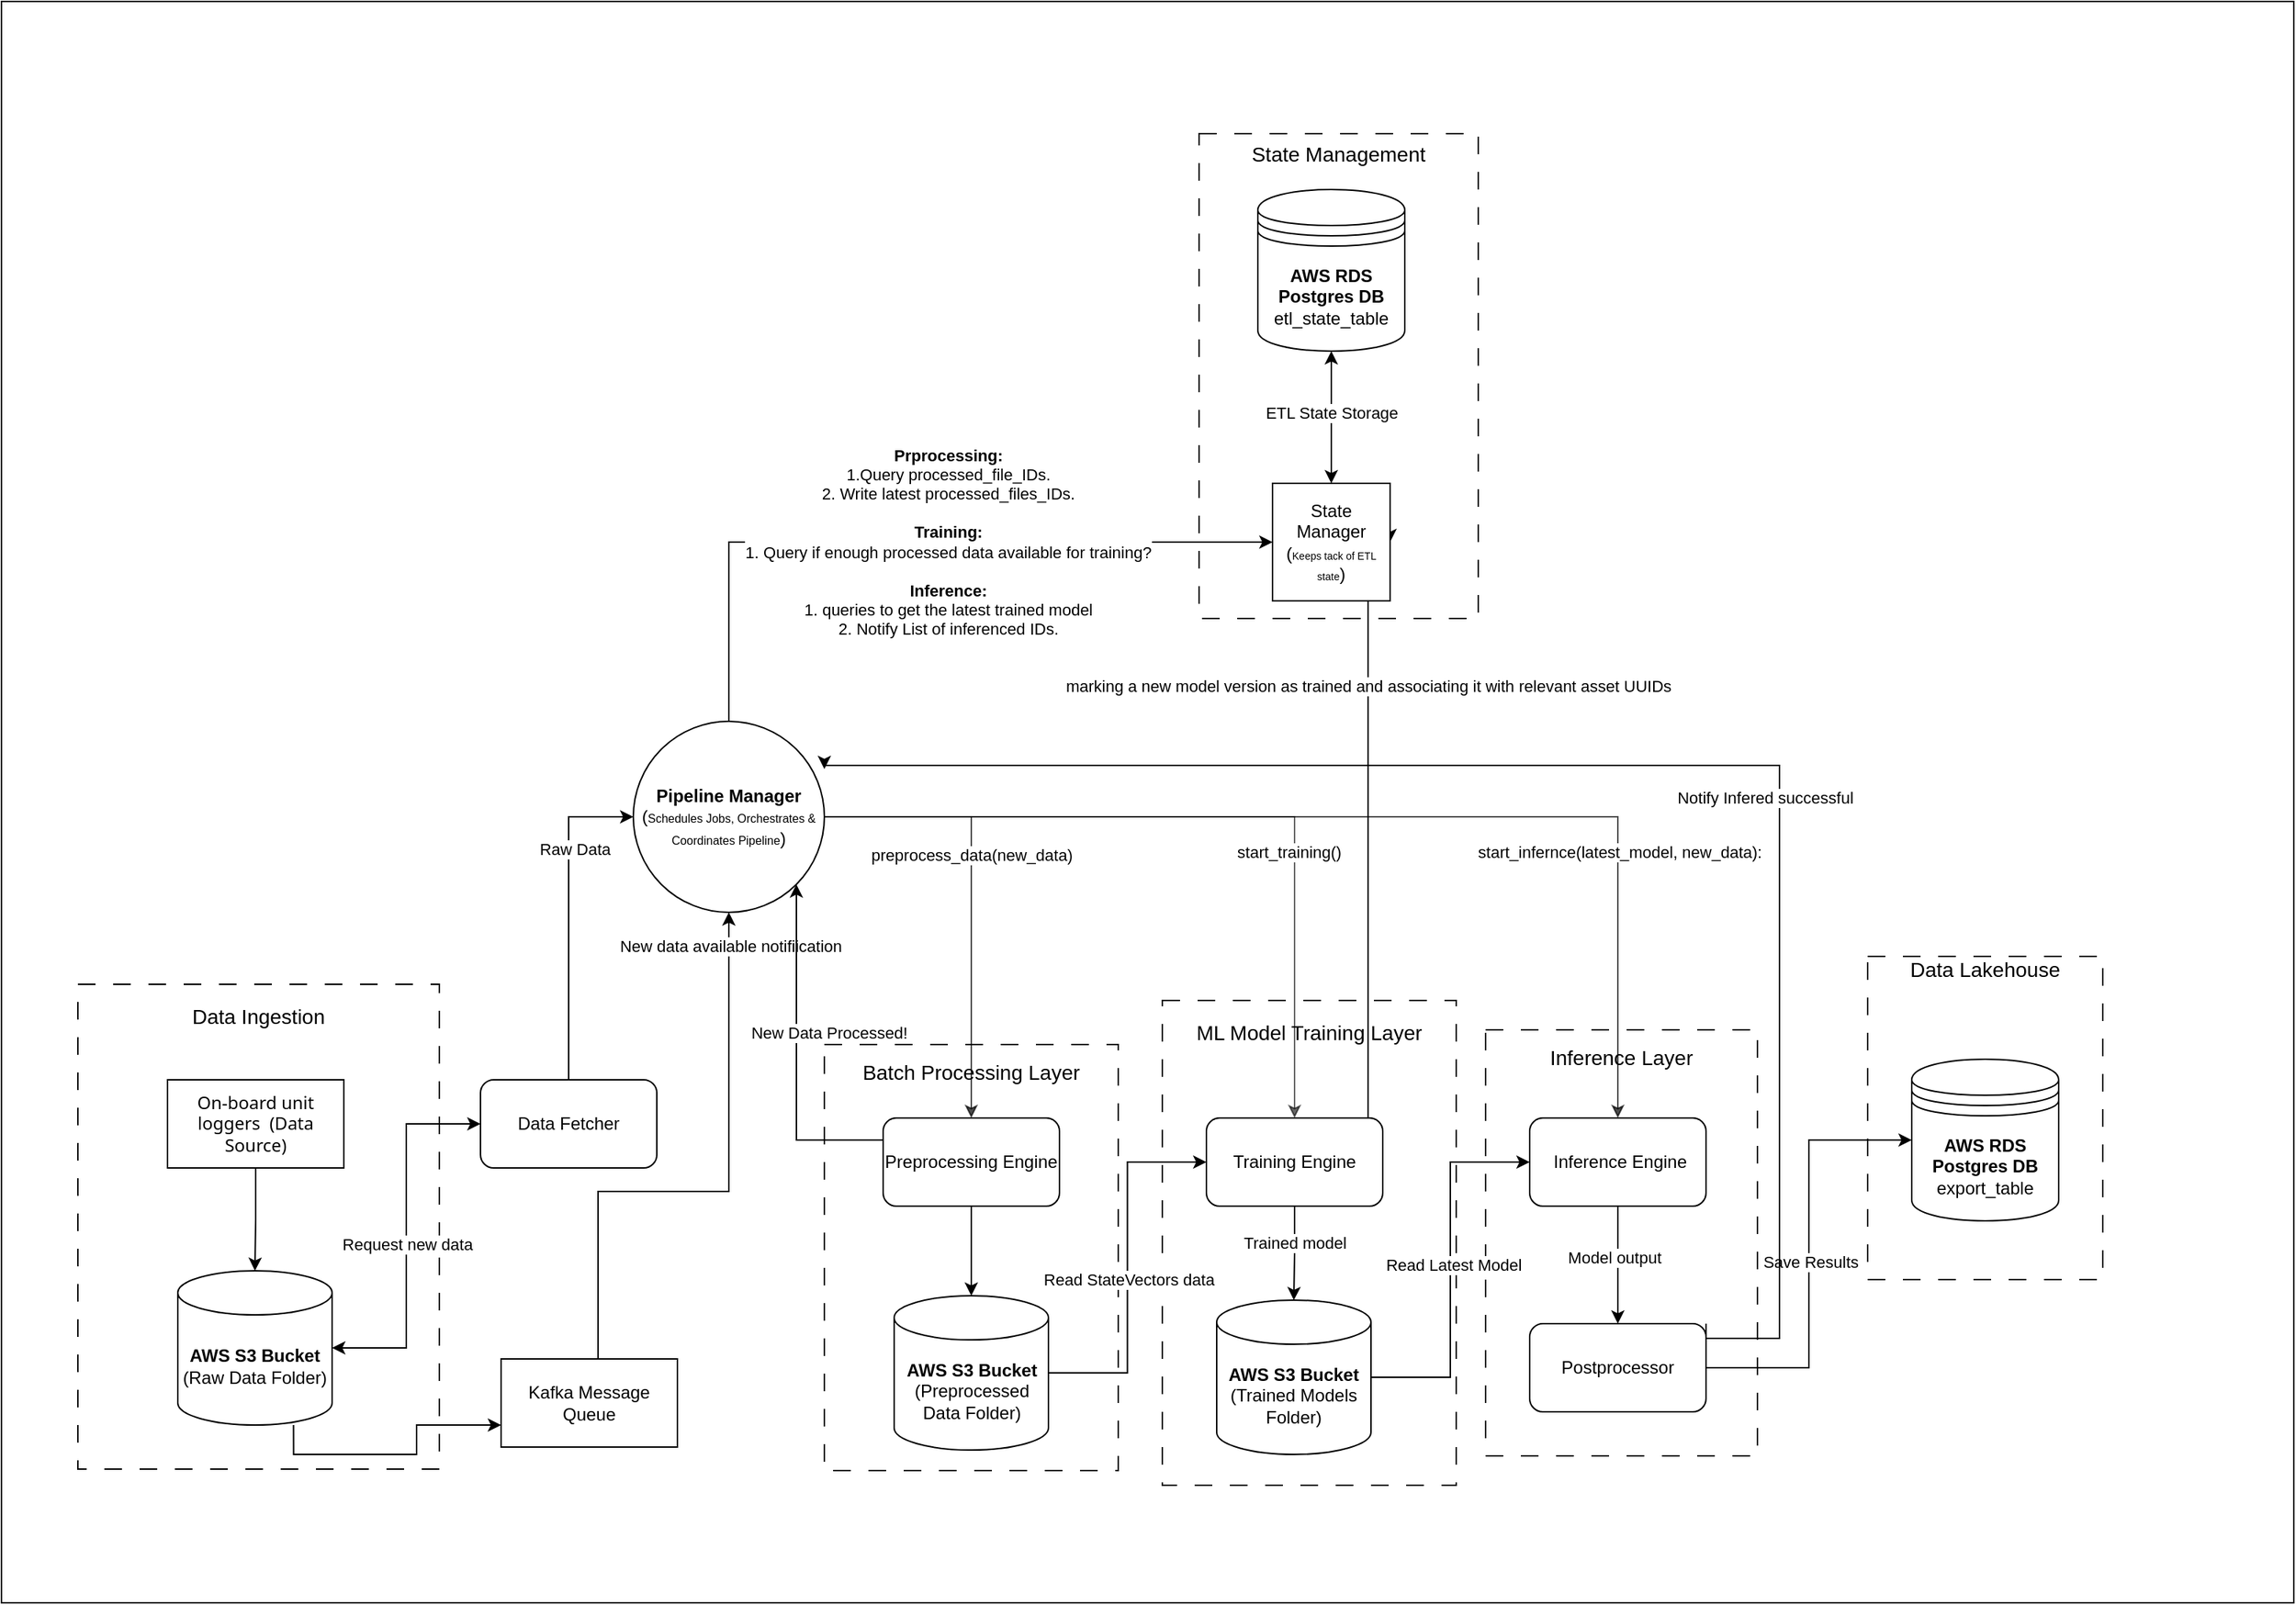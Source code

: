 <mxfile version="22.0.8" type="device">
  <diagram name="Page-1" id="5Zid5eUr49LPNto3jNUf">
    <mxGraphModel dx="1281" dy="1459" grid="1" gridSize="10" guides="1" tooltips="1" connect="1" arrows="1" fold="1" page="1" pageScale="1" pageWidth="827" pageHeight="1169" math="0" shadow="0">
      <root>
        <mxCell id="0" />
        <mxCell id="1" parent="0" />
        <mxCell id="Us4isVm1REwz6PQovXvu-9" value="" style="rounded=0;whiteSpace=wrap;html=1;fillColor=none;" vertex="1" parent="1">
          <mxGeometry x="-510" y="-600" width="1560" height="1090" as="geometry" />
        </mxCell>
        <mxCell id="okRBRZJAXJqxa18_oQfB-59" value="&lt;font style=&quot;font-size: 14px;&quot;&gt;Data Lakehouse&lt;br&gt;&lt;br&gt;&lt;br&gt;&lt;br&gt;&lt;br&gt;&lt;br&gt;&lt;br&gt;&lt;br&gt;&lt;br&gt;&lt;br&gt;&lt;br&gt;&lt;br&gt;&lt;br&gt;&lt;/font&gt;" style="rounded=0;whiteSpace=wrap;html=1;fillColor=default;dashed=1;dashPattern=12 12;" parent="1" vertex="1">
          <mxGeometry x="760" y="50" width="160" height="220" as="geometry" />
        </mxCell>
        <mxCell id="okRBRZJAXJqxa18_oQfB-24" value="&lt;font style=&quot;font-size: 14px;&quot;&gt;Data Ingestion&lt;br&gt;&lt;br&gt;&lt;br&gt;&lt;br&gt;&lt;br&gt;&lt;br&gt;&lt;br&gt;&lt;br&gt;&lt;br&gt;&lt;br&gt;&lt;br&gt;&lt;br&gt;&lt;br&gt;&lt;br&gt;&lt;br&gt;&lt;br&gt;&lt;br&gt;&lt;br&gt;&lt;/font&gt;" style="rounded=0;whiteSpace=wrap;html=1;fillColor=default;dashed=1;dashPattern=12 12;labelBackgroundColor=none;" parent="1" vertex="1">
          <mxGeometry x="-458" y="69" width="246" height="330" as="geometry" />
        </mxCell>
        <mxCell id="okRBRZJAXJqxa18_oQfB-28" value="&lt;font style=&quot;font-size: 14px;&quot;&gt;Batch Processing Layer&lt;br&gt;&lt;br&gt;&lt;br&gt;&lt;br&gt;&lt;br&gt;&lt;br&gt;&lt;br&gt;&lt;br&gt;&lt;br&gt;&lt;br&gt;&lt;br&gt;&lt;br&gt;&lt;br&gt;&lt;br&gt;&lt;br&gt;&lt;br&gt;&lt;/font&gt;" style="rounded=0;whiteSpace=wrap;html=1;fillColor=default;dashed=1;dashPattern=12 12;labelBackgroundColor=default;" parent="1" vertex="1">
          <mxGeometry x="50" y="110" width="200" height="290" as="geometry" />
        </mxCell>
        <mxCell id="okRBRZJAXJqxa18_oQfB-38" value="&lt;font style=&quot;font-size: 14px;&quot;&gt;ML Model Training Layer&lt;br&gt;&lt;br&gt;&lt;br&gt;&lt;br&gt;&lt;br&gt;&lt;br&gt;&lt;br&gt;&lt;br&gt;&lt;br&gt;&lt;br&gt;&lt;br&gt;&lt;br&gt;&lt;br&gt;&lt;br&gt;&lt;br&gt;&lt;br&gt;&lt;br&gt;&lt;br&gt;&lt;/font&gt;" style="rounded=0;whiteSpace=wrap;html=1;fillColor=default;dashed=1;dashPattern=12 12;pointerEvents=0;labelBackgroundColor=default;" parent="1" vertex="1">
          <mxGeometry x="280" y="80" width="200" height="330" as="geometry" />
        </mxCell>
        <mxCell id="okRBRZJAXJqxa18_oQfB-41" value="&lt;font style=&quot;font-size: 14px;&quot;&gt;Inference Layer&lt;br&gt;&lt;br&gt;&lt;br&gt;&lt;br&gt;&lt;br&gt;&lt;br&gt;&lt;br&gt;&lt;br&gt;&lt;br&gt;&lt;br&gt;&lt;br&gt;&lt;br&gt;&lt;br&gt;&lt;br&gt;&lt;br&gt;&lt;br&gt;&lt;/font&gt;" style="rounded=0;whiteSpace=wrap;html=1;fillColor=default;dashed=1;dashPattern=12 12;labelBackgroundColor=none;" parent="1" vertex="1">
          <mxGeometry x="500" y="100" width="185" height="290" as="geometry" />
        </mxCell>
        <mxCell id="Us4isVm1REwz6PQovXvu-4" value="&lt;font style=&quot;font-size: 14px;&quot;&gt;State Management&lt;br&gt;&lt;br&gt;&lt;br&gt;&lt;br&gt;&lt;br&gt;&lt;br&gt;&lt;br&gt;&lt;br&gt;&lt;br&gt;&lt;br&gt;&lt;br&gt;&lt;br&gt;&lt;br&gt;&lt;br&gt;&lt;br&gt;&lt;br&gt;&lt;br&gt;&lt;br&gt;&lt;br&gt;&lt;/font&gt;" style="rounded=0;whiteSpace=wrap;html=1;fillColor=default;dashed=1;dashPattern=12 12;" vertex="1" parent="1">
          <mxGeometry x="305" y="-510" width="190" height="330" as="geometry" />
        </mxCell>
        <mxCell id="okRBRZJAXJqxa18_oQfB-20" style="edgeStyle=orthogonalEdgeStyle;rounded=0;orthogonalLoop=1;jettySize=auto;html=1;entryX=0.5;entryY=0;entryDx=0;entryDy=0;" parent="1" source="okRBRZJAXJqxa18_oQfB-2" target="okRBRZJAXJqxa18_oQfB-5" edge="1">
          <mxGeometry relative="1" as="geometry" />
        </mxCell>
        <mxCell id="okRBRZJAXJqxa18_oQfB-2" value="&lt;div style=&quot;&quot;&gt;&lt;font face=&quot;Söhne, ui-sans-serif, system-ui, -apple-system, Segoe UI, Roboto, Ubuntu, Cantarell, Noto Sans, sans-serif, Helvetica Neue, Arial, Apple Color Emoji, Segoe UI Emoji, Segoe UI Symbol, Noto Color Emoji&quot;&gt;On-board unit loggers&amp;nbsp; (Data Source)&lt;/font&gt;&lt;/div&gt;" style="rounded=0;whiteSpace=wrap;html=1;align=center;" parent="1" vertex="1">
          <mxGeometry x="-397" y="134" width="120" height="60" as="geometry" />
        </mxCell>
        <mxCell id="T4aBIHStRHKb7jWYq7oS-13" style="edgeStyle=orthogonalEdgeStyle;rounded=0;orthogonalLoop=1;jettySize=auto;html=1;exitX=0.75;exitY=1;exitDx=0;exitDy=0;entryX=0;entryY=0.75;entryDx=0;entryDy=0;" parent="1" source="okRBRZJAXJqxa18_oQfB-5" target="okRBRZJAXJqxa18_oQfB-6" edge="1">
          <mxGeometry relative="1" as="geometry" />
        </mxCell>
        <mxCell id="T4aBIHStRHKb7jWYq7oS-14" style="edgeStyle=orthogonalEdgeStyle;rounded=0;orthogonalLoop=1;jettySize=auto;html=1;entryX=0;entryY=0.5;entryDx=0;entryDy=0;startArrow=classic;startFill=1;" parent="1" source="okRBRZJAXJqxa18_oQfB-5" target="T4aBIHStRHKb7jWYq7oS-9" edge="1">
          <mxGeometry relative="1" as="geometry" />
        </mxCell>
        <mxCell id="T4aBIHStRHKb7jWYq7oS-17" value="Request new data" style="edgeLabel;html=1;align=center;verticalAlign=middle;resizable=0;points=[];" parent="T4aBIHStRHKb7jWYq7oS-14" vertex="1" connectable="0">
          <mxGeometry x="-0.542" relative="1" as="geometry">
            <mxPoint y="-63" as="offset" />
          </mxGeometry>
        </mxCell>
        <mxCell id="okRBRZJAXJqxa18_oQfB-5" value="&lt;b style=&quot;border-color: var(--border-color);&quot;&gt;AWS S3 Bucket&lt;br&gt;&lt;/b&gt;(Raw Data Folder)" style="shape=cylinder3;whiteSpace=wrap;html=1;boundedLbl=1;backgroundOutline=1;size=15;" parent="1" vertex="1">
          <mxGeometry x="-390" y="264" width="105" height="105" as="geometry" />
        </mxCell>
        <mxCell id="okRBRZJAXJqxa18_oQfB-44" style="edgeStyle=orthogonalEdgeStyle;rounded=0;orthogonalLoop=1;jettySize=auto;html=1;exitX=0.75;exitY=0;exitDx=0;exitDy=0;entryX=0.5;entryY=1;entryDx=0;entryDy=0;" parent="1" source="okRBRZJAXJqxa18_oQfB-6" target="okRBRZJAXJqxa18_oQfB-42" edge="1">
          <mxGeometry relative="1" as="geometry">
            <Array as="points">
              <mxPoint x="-104" y="210" />
              <mxPoint x="-15" y="210" />
            </Array>
          </mxGeometry>
        </mxCell>
        <mxCell id="T4aBIHStRHKb7jWYq7oS-7" value="New data available notifiication" style="edgeLabel;html=1;align=center;verticalAlign=middle;resizable=0;points=[];" parent="okRBRZJAXJqxa18_oQfB-44" vertex="1" connectable="0">
          <mxGeometry x="0.7" relative="1" as="geometry">
            <mxPoint x="1" y="-40" as="offset" />
          </mxGeometry>
        </mxCell>
        <mxCell id="okRBRZJAXJqxa18_oQfB-6" value="Kafka Message Queue" style="rounded=0;whiteSpace=wrap;html=1;" parent="1" vertex="1">
          <mxGeometry x="-170" y="324" width="120" height="60" as="geometry" />
        </mxCell>
        <mxCell id="okRBRZJAXJqxa18_oQfB-37" value="" style="edgeStyle=orthogonalEdgeStyle;rounded=0;orthogonalLoop=1;jettySize=auto;html=1;" parent="1" source="okRBRZJAXJqxa18_oQfB-9" target="okRBRZJAXJqxa18_oQfB-36" edge="1">
          <mxGeometry relative="1" as="geometry" />
        </mxCell>
        <mxCell id="T4aBIHStRHKb7jWYq7oS-30" style="edgeStyle=orthogonalEdgeStyle;rounded=0;orthogonalLoop=1;jettySize=auto;html=1;exitX=0;exitY=0.25;exitDx=0;exitDy=0;entryX=1;entryY=1;entryDx=0;entryDy=0;" parent="1" source="okRBRZJAXJqxa18_oQfB-9" target="okRBRZJAXJqxa18_oQfB-42" edge="1">
          <mxGeometry relative="1" as="geometry" />
        </mxCell>
        <mxCell id="T4aBIHStRHKb7jWYq7oS-31" value="New Data Processed!" style="edgeLabel;html=1;align=center;verticalAlign=middle;resizable=0;points=[];" parent="T4aBIHStRHKb7jWYq7oS-30" vertex="1" connectable="0">
          <mxGeometry x="-0.18" y="1" relative="1" as="geometry">
            <mxPoint x="23" y="-37" as="offset" />
          </mxGeometry>
        </mxCell>
        <mxCell id="okRBRZJAXJqxa18_oQfB-9" value="Preprocessing Engine" style="rounded=1;whiteSpace=wrap;html=1;" parent="1" vertex="1">
          <mxGeometry x="90" y="160" width="120" height="60" as="geometry" />
        </mxCell>
        <mxCell id="okRBRZJAXJqxa18_oQfB-40" value="" style="edgeStyle=orthogonalEdgeStyle;rounded=0;orthogonalLoop=1;jettySize=auto;html=1;" parent="1" source="okRBRZJAXJqxa18_oQfB-10" target="okRBRZJAXJqxa18_oQfB-39" edge="1">
          <mxGeometry relative="1" as="geometry" />
        </mxCell>
        <mxCell id="T4aBIHStRHKb7jWYq7oS-5" value="Trained model" style="edgeLabel;html=1;align=center;verticalAlign=middle;resizable=0;points=[];" parent="okRBRZJAXJqxa18_oQfB-40" vertex="1" connectable="0">
          <mxGeometry x="-0.222" relative="1" as="geometry">
            <mxPoint as="offset" />
          </mxGeometry>
        </mxCell>
        <mxCell id="T4aBIHStRHKb7jWYq7oS-26" style="edgeStyle=orthogonalEdgeStyle;rounded=0;orthogonalLoop=1;jettySize=auto;html=1;exitX=0.75;exitY=0;exitDx=0;exitDy=0;entryX=1;entryY=0.5;entryDx=0;entryDy=0;" parent="1" source="okRBRZJAXJqxa18_oQfB-10" target="T4aBIHStRHKb7jWYq7oS-23" edge="1">
          <mxGeometry relative="1" as="geometry">
            <Array as="points">
              <mxPoint x="420" y="200" />
              <mxPoint x="420" y="-250" />
            </Array>
          </mxGeometry>
        </mxCell>
        <mxCell id="T4aBIHStRHKb7jWYq7oS-27" value="marking a new model version as trained and associating it with relevant asset UUIDs" style="edgeLabel;html=1;align=center;verticalAlign=middle;resizable=0;points=[];" parent="T4aBIHStRHKb7jWYq7oS-26" vertex="1" connectable="0">
          <mxGeometry x="0.627" relative="1" as="geometry">
            <mxPoint y="47" as="offset" />
          </mxGeometry>
        </mxCell>
        <mxCell id="okRBRZJAXJqxa18_oQfB-10" value="Training Engine" style="rounded=1;whiteSpace=wrap;html=1;" parent="1" vertex="1">
          <mxGeometry x="310" y="160" width="120" height="60" as="geometry" />
        </mxCell>
        <mxCell id="okRBRZJAXJqxa18_oQfB-48" style="edgeStyle=orthogonalEdgeStyle;rounded=0;orthogonalLoop=1;jettySize=auto;html=1;entryX=0.5;entryY=0;entryDx=0;entryDy=0;" parent="1" source="okRBRZJAXJqxa18_oQfB-11" target="okRBRZJAXJqxa18_oQfB-12" edge="1">
          <mxGeometry relative="1" as="geometry" />
        </mxCell>
        <mxCell id="T4aBIHStRHKb7jWYq7oS-6" value="Model output&amp;nbsp;" style="edgeLabel;html=1;align=center;verticalAlign=middle;resizable=0;points=[];" parent="okRBRZJAXJqxa18_oQfB-48" vertex="1" connectable="0">
          <mxGeometry x="-0.143" y="-1" relative="1" as="geometry">
            <mxPoint as="offset" />
          </mxGeometry>
        </mxCell>
        <mxCell id="okRBRZJAXJqxa18_oQfB-11" value="&amp;nbsp;Inference Engine" style="rounded=1;whiteSpace=wrap;html=1;" parent="1" vertex="1">
          <mxGeometry x="530" y="160" width="120" height="60" as="geometry" />
        </mxCell>
        <mxCell id="okRBRZJAXJqxa18_oQfB-51" style="edgeStyle=orthogonalEdgeStyle;rounded=0;orthogonalLoop=1;jettySize=auto;html=1;entryX=0;entryY=0.5;entryDx=0;entryDy=0;" parent="1" source="okRBRZJAXJqxa18_oQfB-12" target="okRBRZJAXJqxa18_oQfB-13" edge="1">
          <mxGeometry relative="1" as="geometry" />
        </mxCell>
        <mxCell id="okRBRZJAXJqxa18_oQfB-52" value="Save Results" style="edgeLabel;html=1;align=center;verticalAlign=middle;resizable=0;points=[];" parent="okRBRZJAXJqxa18_oQfB-51" vertex="1" connectable="0">
          <mxGeometry x="-0.037" y="-1" relative="1" as="geometry">
            <mxPoint as="offset" />
          </mxGeometry>
        </mxCell>
        <mxCell id="okRBRZJAXJqxa18_oQfB-12" value="&lt;div&gt;Postprocessor&lt;/div&gt;" style="rounded=1;whiteSpace=wrap;html=1;" parent="1" vertex="1">
          <mxGeometry x="530" y="300" width="120" height="60" as="geometry" />
        </mxCell>
        <mxCell id="okRBRZJAXJqxa18_oQfB-13" value="&lt;b&gt;AWS RDS Postgres DB&lt;/b&gt;&lt;br&gt;export_table" style="shape=datastore;whiteSpace=wrap;html=1;" parent="1" vertex="1">
          <mxGeometry x="790" y="120" width="100" height="110" as="geometry" />
        </mxCell>
        <mxCell id="okRBRZJAXJqxa18_oQfB-53" style="edgeStyle=orthogonalEdgeStyle;rounded=0;orthogonalLoop=1;jettySize=auto;html=1;entryX=0;entryY=0.5;entryDx=0;entryDy=0;" parent="1" source="okRBRZJAXJqxa18_oQfB-36" target="okRBRZJAXJqxa18_oQfB-10" edge="1">
          <mxGeometry relative="1" as="geometry" />
        </mxCell>
        <mxCell id="okRBRZJAXJqxa18_oQfB-55" value="Read StateVectors data" style="edgeLabel;html=1;align=center;verticalAlign=middle;resizable=0;points=[];" parent="okRBRZJAXJqxa18_oQfB-53" vertex="1" connectable="0">
          <mxGeometry x="-0.058" relative="1" as="geometry">
            <mxPoint as="offset" />
          </mxGeometry>
        </mxCell>
        <mxCell id="okRBRZJAXJqxa18_oQfB-36" value="&lt;b&gt;AWS S3 Bucket&lt;br&gt;&lt;/b&gt;(Preprocessed Data Folder)" style="shape=cylinder3;whiteSpace=wrap;html=1;boundedLbl=1;backgroundOutline=1;size=15;" parent="1" vertex="1">
          <mxGeometry x="97.5" y="281" width="105" height="105" as="geometry" />
        </mxCell>
        <mxCell id="okRBRZJAXJqxa18_oQfB-49" style="edgeStyle=orthogonalEdgeStyle;rounded=0;orthogonalLoop=1;jettySize=auto;html=1;entryX=0;entryY=0.5;entryDx=0;entryDy=0;" parent="1" source="okRBRZJAXJqxa18_oQfB-39" target="okRBRZJAXJqxa18_oQfB-11" edge="1">
          <mxGeometry relative="1" as="geometry" />
        </mxCell>
        <mxCell id="okRBRZJAXJqxa18_oQfB-50" value="Read Latest Model" style="edgeLabel;html=1;align=center;verticalAlign=middle;resizable=0;points=[];" parent="okRBRZJAXJqxa18_oQfB-49" vertex="1" connectable="0">
          <mxGeometry x="0.031" y="-2" relative="1" as="geometry">
            <mxPoint as="offset" />
          </mxGeometry>
        </mxCell>
        <mxCell id="okRBRZJAXJqxa18_oQfB-39" value="&lt;b style=&quot;border-color: var(--border-color);&quot;&gt;AWS S3 Bucket&lt;br style=&quot;border-color: var(--border-color);&quot;&gt;&lt;/b&gt;(Trained Models Folder)" style="shape=cylinder3;whiteSpace=wrap;html=1;boundedLbl=1;backgroundOutline=1;size=15;" parent="1" vertex="1">
          <mxGeometry x="317" y="284" width="105" height="105" as="geometry" />
        </mxCell>
        <mxCell id="okRBRZJAXJqxa18_oQfB-43" style="edgeStyle=orthogonalEdgeStyle;rounded=0;orthogonalLoop=1;jettySize=auto;html=1;entryX=0.5;entryY=0;entryDx=0;entryDy=0;opacity=70;" parent="1" source="okRBRZJAXJqxa18_oQfB-42" target="okRBRZJAXJqxa18_oQfB-9" edge="1">
          <mxGeometry relative="1" as="geometry" />
        </mxCell>
        <mxCell id="okRBRZJAXJqxa18_oQfB-56" value="preprocess_data(new_data)" style="edgeLabel;html=1;align=center;verticalAlign=middle;resizable=0;points=[];" parent="okRBRZJAXJqxa18_oQfB-43" vertex="1" connectable="0">
          <mxGeometry x="0.514" y="3" relative="1" as="geometry">
            <mxPoint x="-3" y="-105" as="offset" />
          </mxGeometry>
        </mxCell>
        <mxCell id="okRBRZJAXJqxa18_oQfB-45" style="edgeStyle=orthogonalEdgeStyle;rounded=0;orthogonalLoop=1;jettySize=auto;html=1;entryX=0.5;entryY=0;entryDx=0;entryDy=0;opacity=60;" parent="1" source="okRBRZJAXJqxa18_oQfB-42" target="okRBRZJAXJqxa18_oQfB-10" edge="1">
          <mxGeometry relative="1" as="geometry" />
        </mxCell>
        <mxCell id="okRBRZJAXJqxa18_oQfB-57" value="start_training()" style="edgeLabel;html=1;align=center;verticalAlign=middle;resizable=0;points=[];" parent="okRBRZJAXJqxa18_oQfB-45" vertex="1" connectable="0">
          <mxGeometry x="0.661" y="-4" relative="1" as="geometry">
            <mxPoint y="-92" as="offset" />
          </mxGeometry>
        </mxCell>
        <mxCell id="okRBRZJAXJqxa18_oQfB-47" style="edgeStyle=orthogonalEdgeStyle;rounded=0;orthogonalLoop=1;jettySize=auto;html=1;entryX=0.5;entryY=0;entryDx=0;entryDy=0;opacity=70;" parent="1" source="okRBRZJAXJqxa18_oQfB-42" target="okRBRZJAXJqxa18_oQfB-11" edge="1">
          <mxGeometry relative="1" as="geometry" />
        </mxCell>
        <mxCell id="okRBRZJAXJqxa18_oQfB-58" value="start_infernce(latest_model, new_data):" style="edgeLabel;html=1;align=center;verticalAlign=middle;resizable=0;points=[];" parent="okRBRZJAXJqxa18_oQfB-47" vertex="1" connectable="0">
          <mxGeometry x="0.754" y="1" relative="1" as="geometry">
            <mxPoint y="-90" as="offset" />
          </mxGeometry>
        </mxCell>
        <mxCell id="T4aBIHStRHKb7jWYq7oS-24" style="edgeStyle=orthogonalEdgeStyle;rounded=0;orthogonalLoop=1;jettySize=auto;html=1;exitX=0.5;exitY=0;exitDx=0;exitDy=0;entryX=0;entryY=0.5;entryDx=0;entryDy=0;" parent="1" source="okRBRZJAXJqxa18_oQfB-42" target="T4aBIHStRHKb7jWYq7oS-23" edge="1">
          <mxGeometry relative="1" as="geometry" />
        </mxCell>
        <mxCell id="T4aBIHStRHKb7jWYq7oS-25" value="&lt;b&gt;Prprocessing:&lt;/b&gt;&lt;br&gt;1.Query processed_file_IDs.&lt;br&gt;2. Write latest processed_files_IDs.&lt;br&gt;&lt;br&gt;&lt;b&gt;Training:&lt;/b&gt;&lt;br&gt;1. Query if enough processed data available for training?&lt;br&gt;&lt;br&gt;&lt;b&gt;Inference:&lt;/b&gt;&lt;br&gt;1.&amp;nbsp;queries to get the latest trained model&lt;br&gt;2. Notify List of inferenced IDs." style="edgeLabel;html=1;align=center;verticalAlign=middle;resizable=0;points=[];labelBackgroundColor=default;" parent="T4aBIHStRHKb7jWYq7oS-24" vertex="1" connectable="0">
          <mxGeometry x="0.1" relative="1" as="geometry">
            <mxPoint as="offset" />
          </mxGeometry>
        </mxCell>
        <mxCell id="okRBRZJAXJqxa18_oQfB-42" value="&lt;b&gt;Pipeline Manager&lt;/b&gt;&lt;br&gt;(&lt;font style=&quot;font-size: 8px;&quot;&gt;Schedules Jobs, Orchestrates &amp;amp; Coordinates Pipeline&lt;/font&gt;)" style="ellipse;whiteSpace=wrap;html=1;aspect=fixed;" parent="1" vertex="1">
          <mxGeometry x="-80" y="-110" width="130" height="130" as="geometry" />
        </mxCell>
        <mxCell id="T4aBIHStRHKb7jWYq7oS-21" style="edgeStyle=orthogonalEdgeStyle;rounded=0;orthogonalLoop=1;jettySize=auto;html=1;exitX=0.5;exitY=0;exitDx=0;exitDy=0;entryX=0;entryY=0.5;entryDx=0;entryDy=0;" parent="1" source="T4aBIHStRHKb7jWYq7oS-9" target="okRBRZJAXJqxa18_oQfB-42" edge="1">
          <mxGeometry relative="1" as="geometry" />
        </mxCell>
        <mxCell id="T4aBIHStRHKb7jWYq7oS-22" value="Raw Data" style="edgeLabel;html=1;align=center;verticalAlign=middle;resizable=0;points=[];" parent="T4aBIHStRHKb7jWYq7oS-21" vertex="1" connectable="0">
          <mxGeometry x="0.411" y="-4" relative="1" as="geometry">
            <mxPoint as="offset" />
          </mxGeometry>
        </mxCell>
        <mxCell id="T4aBIHStRHKb7jWYq7oS-9" value="Data Fetcher" style="rounded=1;whiteSpace=wrap;html=1;" parent="1" vertex="1">
          <mxGeometry x="-184" y="134" width="120" height="60" as="geometry" />
        </mxCell>
        <mxCell id="T4aBIHStRHKb7jWYq7oS-34" style="edgeStyle=orthogonalEdgeStyle;rounded=0;orthogonalLoop=1;jettySize=auto;html=1;entryX=0.5;entryY=1;entryDx=0;entryDy=0;startArrow=classic;startFill=1;" parent="1" source="T4aBIHStRHKb7jWYq7oS-23" target="T4aBIHStRHKb7jWYq7oS-32" edge="1">
          <mxGeometry relative="1" as="geometry" />
        </mxCell>
        <mxCell id="T4aBIHStRHKb7jWYq7oS-35" value="ETL State Storage" style="edgeLabel;html=1;align=center;verticalAlign=middle;resizable=0;points=[];" parent="T4aBIHStRHKb7jWYq7oS-34" vertex="1" connectable="0">
          <mxGeometry x="0.08" relative="1" as="geometry">
            <mxPoint as="offset" />
          </mxGeometry>
        </mxCell>
        <mxCell id="T4aBIHStRHKb7jWYq7oS-23" value="State Manager&lt;br&gt;(&lt;font style=&quot;font-size: 7px;&quot;&gt;Keeps tack of ETL state&lt;/font&gt;)" style="whiteSpace=wrap;html=1;aspect=fixed;" parent="1" vertex="1">
          <mxGeometry x="355" y="-272" width="80" height="80" as="geometry" />
        </mxCell>
        <mxCell id="T4aBIHStRHKb7jWYq7oS-28" style="edgeStyle=orthogonalEdgeStyle;rounded=0;orthogonalLoop=1;jettySize=auto;html=1;exitX=1;exitY=0;exitDx=0;exitDy=0;entryX=1;entryY=0.25;entryDx=0;entryDy=0;entryPerimeter=0;" parent="1" source="okRBRZJAXJqxa18_oQfB-12" target="okRBRZJAXJqxa18_oQfB-42" edge="1">
          <mxGeometry relative="1" as="geometry">
            <Array as="points">
              <mxPoint x="650" y="310" />
              <mxPoint x="700" y="310" />
              <mxPoint x="700" y="-80" />
              <mxPoint x="50" y="-80" />
            </Array>
          </mxGeometry>
        </mxCell>
        <mxCell id="T4aBIHStRHKb7jWYq7oS-29" value="Notify Infered successful" style="edgeLabel;html=1;align=center;verticalAlign=middle;resizable=0;points=[];" parent="T4aBIHStRHKb7jWYq7oS-28" vertex="1" connectable="0">
          <mxGeometry x="-0.093" y="2" relative="1" as="geometry">
            <mxPoint x="40" y="20" as="offset" />
          </mxGeometry>
        </mxCell>
        <mxCell id="T4aBIHStRHKb7jWYq7oS-32" value="&lt;b&gt;AWS RDS Postgres DB&lt;/b&gt; etl_state_table" style="shape=datastore;whiteSpace=wrap;html=1;" parent="1" vertex="1">
          <mxGeometry x="345" y="-472" width="100" height="110" as="geometry" />
        </mxCell>
      </root>
    </mxGraphModel>
  </diagram>
</mxfile>
